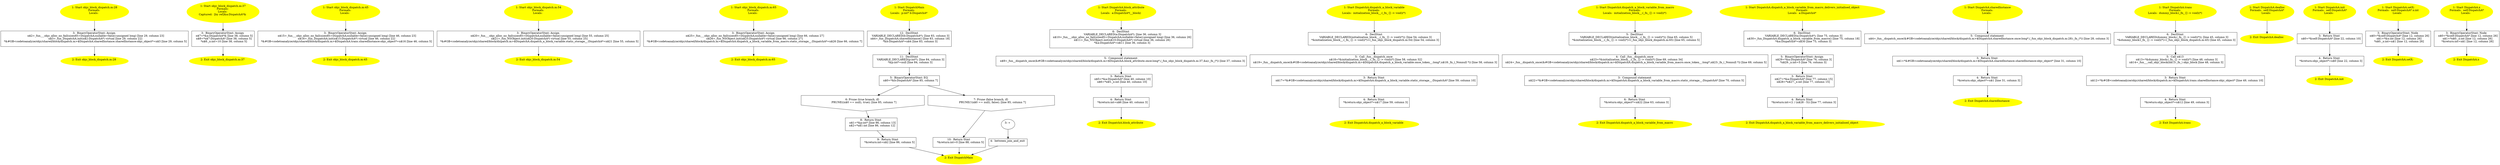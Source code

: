 /* @generated */
digraph cfg {
"objc_block_dispatch.m:28_58ff52a5.bbaf4e029de8036f_1" [label="1: Start objc_block_dispatch.m:28\nFormals: \nLocals:  \n  " color=yellow style=filled]
	

	 "objc_block_dispatch.m:28_58ff52a5.bbaf4e029de8036f_1" -> "objc_block_dispatch.m:28_58ff52a5.bbaf4e029de8036f_3" ;
"objc_block_dispatch.m:28_58ff52a5.bbaf4e029de8036f_2" [label="2: Exit objc_block_dispatch.m:28 \n  " color=yellow style=filled]
	

"objc_block_dispatch.m:28_58ff52a5.bbaf4e029de8036f_3" [label="3:  BinaryOperatorStmt: Assign \n   n$2=_fun___objc_alloc_no_fail(sizeof(t=DispatchA;nullable=false):unsigned long) [line 29, column 23]\n  n$3=_fun_DispatchA.init(n$2:DispatchA*) virtual [line 29, column 22]\n  *&#GB<codetoanalyze/objc/shared/block/dispatch.m>$DispatchA.sharedInstance.sharedInstance:objc_object*=n$3 [line 29, column 5]\n " shape="box"]
	

	 "objc_block_dispatch.m:28_58ff52a5.bbaf4e029de8036f_3" -> "objc_block_dispatch.m:28_58ff52a5.bbaf4e029de8036f_2" ;
"objc_block_dispatch.m:37_c20d5f1e.e69a575c4ee711be_1" [label="1: Start objc_block_dispatch.m:37\nFormals: \nLocals: \nCaptured:  [by ref]&a:DispatchA*& \n  " color=yellow style=filled]
	

	 "objc_block_dispatch.m:37_c20d5f1e.e69a575c4ee711be_1" -> "objc_block_dispatch.m:37_c20d5f1e.e69a575c4ee711be_3" ;
"objc_block_dispatch.m:37_c20d5f1e.e69a575c4ee711be_2" [label="2: Exit objc_block_dispatch.m:37 \n  " color=yellow style=filled]
	

"objc_block_dispatch.m:37_c20d5f1e.e69a575c4ee711be_3" [label="3:  BinaryOperatorStmt: Assign \n   n$7=*&a:DispatchA*& [line 38, column 5]\n  n$8=*n$7:DispatchA* [line 38, column 5]\n  *n$8._x:int=10 [line 38, column 5]\n " shape="box"]
	

	 "objc_block_dispatch.m:37_c20d5f1e.e69a575c4ee711be_3" -> "objc_block_dispatch.m:37_c20d5f1e.e69a575c4ee711be_2" ;
"objc_block_dispatch.m:45_b377bad6.588812615dee9309_1" [label="1: Start objc_block_dispatch.m:45\nFormals: \nLocals:  \n  " color=yellow style=filled]
	

	 "objc_block_dispatch.m:45_b377bad6.588812615dee9309_1" -> "objc_block_dispatch.m:45_b377bad6.588812615dee9309_3" ;
"objc_block_dispatch.m:45_b377bad6.588812615dee9309_2" [label="2: Exit objc_block_dispatch.m:45 \n  " color=yellow style=filled]
	

"objc_block_dispatch.m:45_b377bad6.588812615dee9309_3" [label="3:  BinaryOperatorStmt: Assign \n   n$15=_fun___objc_alloc_no_fail(sizeof(t=DispatchA;nullable=false):unsigned long) [line 46, column 23]\n  n$16=_fun_DispatchA.init(n$15:DispatchA*) virtual [line 46, column 22]\n  *&#GB<codetoanalyze/objc/shared/block/dispatch.m>$DispatchA.trans.sharedInstance:objc_object*=n$16 [line 46, column 5]\n " shape="box"]
	

	 "objc_block_dispatch.m:45_b377bad6.588812615dee9309_3" -> "objc_block_dispatch.m:45_b377bad6.588812615dee9309_2" ;
"objc_block_dispatch.m:54_72e41039.7fe3f056f274ff6d_1" [label="1: Start objc_block_dispatch.m:54\nFormals: \nLocals:  \n  " color=yellow style=filled]
	

	 "objc_block_dispatch.m:54_72e41039.7fe3f056f274ff6d_1" -> "objc_block_dispatch.m:54_72e41039.7fe3f056f274ff6d_3" ;
"objc_block_dispatch.m:54_72e41039.7fe3f056f274ff6d_2" [label="2: Exit objc_block_dispatch.m:54 \n  " color=yellow style=filled]
	

"objc_block_dispatch.m:54_72e41039.7fe3f056f274ff6d_3" [label="3:  BinaryOperatorStmt: Assign \n   n$20=_fun___objc_alloc_no_fail(sizeof(t=DispatchA;nullable=false):unsigned long) [line 55, column 25]\n  n$21=_fun_NSObject.init(n$20:DispatchA*) virtual [line 55, column 25]\n  *&#GB<codetoanalyze/objc/shared/block/dispatch.m>$DispatchA.dispatch_a_block_variable.static_storage__:DispatchA*=n$21 [line 55, column 5]\n " shape="box"]
	

	 "objc_block_dispatch.m:54_72e41039.7fe3f056f274ff6d_3" -> "objc_block_dispatch.m:54_72e41039.7fe3f056f274ff6d_2" ;
"objc_block_dispatch.m:65_0d5e70bc.2a521e806a9babde_1" [label="1: Start objc_block_dispatch.m:65\nFormals: \nLocals:  \n  " color=yellow style=filled]
	

	 "objc_block_dispatch.m:65_0d5e70bc.2a521e806a9babde_1" -> "objc_block_dispatch.m:65_0d5e70bc.2a521e806a9babde_3" ;
"objc_block_dispatch.m:65_0d5e70bc.2a521e806a9babde_2" [label="2: Exit objc_block_dispatch.m:65 \n  " color=yellow style=filled]
	

"objc_block_dispatch.m:65_0d5e70bc.2a521e806a9babde_3" [label="3:  BinaryOperatorStmt: Assign \n   n$25=_fun___objc_alloc_no_fail(sizeof(t=DispatchA;nullable=false):unsigned long) [line 66, column 27]\n  n$26=_fun_NSObject.init(n$25:DispatchA*) virtual [line 66, column 27]\n  *&#GB<codetoanalyze/objc/shared/block/dispatch.m>$DispatchA.dispatch_a_block_variable_from_macro.static_storage__:DispatchA*=n$26 [line 66, column 7]\n " shape="box"]
	

	 "objc_block_dispatch.m:65_0d5e70bc.2a521e806a9babde_3" -> "objc_block_dispatch.m:65_0d5e70bc.2a521e806a9babde_2" ;
"DispatchMain.f6461dbdaeaf9a11_1" [label="1: Start DispatchMain\nFormals: \nLocals:  p:int* b:DispatchA* \n  " color=yellow style=filled]
	

	 "DispatchMain.f6461dbdaeaf9a11_1" -> "DispatchMain.f6461dbdaeaf9a11_12" ;
"DispatchMain.f6461dbdaeaf9a11_2" [label="2: Exit DispatchMain \n  " color=yellow style=filled]
	

"DispatchMain.f6461dbdaeaf9a11_3" [label="3: + \n  " ]
	

	 "DispatchMain.f6461dbdaeaf9a11_3" -> "DispatchMain.f6461dbdaeaf9a11_4" ;
"DispatchMain.f6461dbdaeaf9a11_4" [label="4:  between_join_and_exit \n  " shape="box"]
	

	 "DispatchMain.f6461dbdaeaf9a11_4" -> "DispatchMain.f6461dbdaeaf9a11_2" ;
"DispatchMain.f6461dbdaeaf9a11_5" [label="5:  BinaryOperatorStmt: EQ \n   n$0=*&b:DispatchA* [line 85, column 7]\n " shape="box"]
	

	 "DispatchMain.f6461dbdaeaf9a11_5" -> "DispatchMain.f6461dbdaeaf9a11_6" ;
	 "DispatchMain.f6461dbdaeaf9a11_5" -> "DispatchMain.f6461dbdaeaf9a11_7" ;
"DispatchMain.f6461dbdaeaf9a11_6" [label="6: Prune (true branch, if) \n   PRUNE((n$0 == null), true); [line 85, column 7]\n " shape="invhouse"]
	

	 "DispatchMain.f6461dbdaeaf9a11_6" -> "DispatchMain.f6461dbdaeaf9a11_8" ;
"DispatchMain.f6461dbdaeaf9a11_7" [label="7: Prune (false branch, if) \n   PRUNE(!(n$0 == null), false); [line 85, column 7]\n " shape="invhouse"]
	

	 "DispatchMain.f6461dbdaeaf9a11_7" -> "DispatchMain.f6461dbdaeaf9a11_10" ;
"DispatchMain.f6461dbdaeaf9a11_8" [label="8:  Return Stmt \n   n$1=*&p:int* [line 86, column 13]\n  n$2=*n$1:int [line 86, column 12]\n " shape="box"]
	

	 "DispatchMain.f6461dbdaeaf9a11_8" -> "DispatchMain.f6461dbdaeaf9a11_9" ;
"DispatchMain.f6461dbdaeaf9a11_9" [label="9:  Return Stmt \n   *&return:int=n$2 [line 86, column 5]\n " shape="box"]
	

	 "DispatchMain.f6461dbdaeaf9a11_9" -> "DispatchMain.f6461dbdaeaf9a11_2" ;
"DispatchMain.f6461dbdaeaf9a11_10" [label="10:  Return Stmt \n   *&return:int=0 [line 88, column 5]\n " shape="box"]
	

	 "DispatchMain.f6461dbdaeaf9a11_10" -> "DispatchMain.f6461dbdaeaf9a11_2" ;
"DispatchMain.f6461dbdaeaf9a11_11" [label="11:  DeclStmt \n   VARIABLE_DECLARED(p:int*); [line 84, column 3]\n  *&p:int*=null [line 84, column 3]\n " shape="box"]
	

	 "DispatchMain.f6461dbdaeaf9a11_11" -> "DispatchMain.f6461dbdaeaf9a11_5" ;
"DispatchMain.f6461dbdaeaf9a11_12" [label="12:  DeclStmt \n   VARIABLE_DECLARED(b:DispatchA*); [line 83, column 3]\n  n$4=_fun_DispatchA.sharedInstance() [line 83, column 18]\n  *&b:DispatchA*=n$4 [line 83, column 3]\n " shape="box"]
	

	 "DispatchMain.f6461dbdaeaf9a11_12" -> "DispatchMain.f6461dbdaeaf9a11_11" ;
"block_attribute#DispatchA#[class].73d115a412667b49_1" [label="1: Start DispatchA.block_attribute\nFormals: \nLocals:  a:DispatchA*(__block) \n  " color=yellow style=filled]
	

	 "block_attribute#DispatchA#[class].73d115a412667b49_1" -> "block_attribute#DispatchA#[class].73d115a412667b49_6" ;
"block_attribute#DispatchA#[class].73d115a412667b49_2" [label="2: Exit DispatchA.block_attribute \n  " color=yellow style=filled]
	

"block_attribute#DispatchA#[class].73d115a412667b49_3" [label="3:  Return Stmt \n   n$5=*&a:DispatchA* [line 40, column 10]\n  n$6=*n$5._x:int [line 40, column 10]\n " shape="box"]
	

	 "block_attribute#DispatchA#[class].73d115a412667b49_3" -> "block_attribute#DispatchA#[class].73d115a412667b49_4" ;
"block_attribute#DispatchA#[class].73d115a412667b49_4" [label="4:  Return Stmt \n   *&return:int=n$6 [line 40, column 3]\n " shape="box"]
	

	 "block_attribute#DispatchA#[class].73d115a412667b49_4" -> "block_attribute#DispatchA#[class].73d115a412667b49_2" ;
"block_attribute#DispatchA#[class].73d115a412667b49_5" [label="5:  Compound statement \n   n$9=_fun__dispatch_once(&#GB<codetoanalyze/objc/shared/block/dispatch.m>$DispatchA.block_attribute.once:long*,(_fun_objc_block_dispatch.m:37,&a):_fn_(*)) [line 37, column 3]\n " shape="box"]
	

	 "block_attribute#DispatchA#[class].73d115a412667b49_5" -> "block_attribute#DispatchA#[class].73d115a412667b49_3" ;
"block_attribute#DispatchA#[class].73d115a412667b49_6" [label="6:  DeclStmt \n   VARIABLE_DECLARED(a:DispatchA*); [line 36, column 3]\n  n$10=_fun___objc_alloc_no_fail(sizeof(t=DispatchA;nullable=false):unsigned long) [line 36, column 26]\n  n$11=_fun_NSObject.init(n$10:DispatchA*) virtual [line 36, column 26]\n  *&a:DispatchA*=n$11 [line 36, column 3]\n " shape="box"]
	

	 "block_attribute#DispatchA#[class].73d115a412667b49_6" -> "block_attribute#DispatchA#[class].73d115a412667b49_5" ;
"dispatch_a_block_variable#Dispatc.0bd7f33b7fd4c748_1" [label="1: Start DispatchA.dispatch_a_block_variable\nFormals: \nLocals:  initialization_block__:(_fn_ [] -> void)(*) \n  " color=yellow style=filled]
	

	 "dispatch_a_block_variable#Dispatc.0bd7f33b7fd4c748_1" -> "dispatch_a_block_variable#Dispatc.0bd7f33b7fd4c748_6" ;
"dispatch_a_block_variable#Dispatc.0bd7f33b7fd4c748_2" [label="2: Exit DispatchA.dispatch_a_block_variable \n  " color=yellow style=filled]
	

"dispatch_a_block_variable#Dispatc.0bd7f33b7fd4c748_3" [label="3:  Return Stmt \n   n$17=*&#GB<codetoanalyze/objc/shared/block/dispatch.m>$DispatchA.dispatch_a_block_variable.static_storage__:DispatchA* [line 59, column 10]\n " shape="box"]
	

	 "dispatch_a_block_variable#Dispatc.0bd7f33b7fd4c748_3" -> "dispatch_a_block_variable#Dispatc.0bd7f33b7fd4c748_4" ;
"dispatch_a_block_variable#Dispatc.0bd7f33b7fd4c748_4" [label="4:  Return Stmt \n   *&return:objc_object*=n$17 [line 59, column 3]\n " shape="box"]
	

	 "dispatch_a_block_variable#Dispatc.0bd7f33b7fd4c748_4" -> "dispatch_a_block_variable#Dispatc.0bd7f33b7fd4c748_2" ;
"dispatch_a_block_variable#Dispatc.0bd7f33b7fd4c748_5" [label="5:  Call _fun__dispatch_once \n   n$18=*&initialization_block__:(_fn_ [] -> void)(*) [line 58, column 32]\n  n$19=_fun__dispatch_once(&#GB<codetoanalyze/objc/shared/block/dispatch.m>$DispatchA.dispatch_a_block_variable.once_token__:long*,n$18:_fn_(_Nonnull *)) [line 58, column 3]\n " shape="box"]
	

	 "dispatch_a_block_variable#Dispatc.0bd7f33b7fd4c748_5" -> "dispatch_a_block_variable#Dispatc.0bd7f33b7fd4c748_3" ;
"dispatch_a_block_variable#Dispatc.0bd7f33b7fd4c748_6" [label="6:  DeclStmt \n   VARIABLE_DECLARED(initialization_block__:(_fn_ [] -> void)(*)); [line 54, column 3]\n  *&initialization_block__:(_fn_ [] -> void)(*)=(_fun_objc_block_dispatch.m:54) [line 54, column 3]\n " shape="box"]
	

	 "dispatch_a_block_variable#Dispatc.0bd7f33b7fd4c748_6" -> "dispatch_a_block_variable#Dispatc.0bd7f33b7fd4c748_5" ;
"dispatch_a_block_variable_from_ma.f07f006a3c1fec35_1" [label="1: Start DispatchA.dispatch_a_block_variable_from_macro\nFormals: \nLocals:  initialization_block__:(_fn_ [] -> void)(*) \n  " color=yellow style=filled]
	

	 "dispatch_a_block_variable_from_ma.f07f006a3c1fec35_1" -> "dispatch_a_block_variable_from_ma.f07f006a3c1fec35_5" ;
"dispatch_a_block_variable_from_ma.f07f006a3c1fec35_2" [label="2: Exit DispatchA.dispatch_a_block_variable_from_macro \n  " color=yellow style=filled]
	

"dispatch_a_block_variable_from_ma.f07f006a3c1fec35_3" [label="3:  Compound statement \n   n$22=*&#GB<codetoanalyze/objc/shared/block/dispatch.m>$DispatchA.dispatch_a_block_variable_from_macro.static_storage__:DispatchA* [line 70, column 5]\n " shape="box"]
	

	 "dispatch_a_block_variable_from_ma.f07f006a3c1fec35_3" -> "dispatch_a_block_variable_from_ma.f07f006a3c1fec35_6" ;
"dispatch_a_block_variable_from_ma.f07f006a3c1fec35_4" [label="4:  Call _fun__dispatch_once \n   n$23=*&initialization_block__:(_fn_ [] -> void)(*) [line 69, column 34]\n  n$24=_fun__dispatch_once(&#GB<codetoanalyze/objc/shared/block/dispatch.m>$DispatchA.dispatch_a_block_variable_from_macro.once_token__:long*,n$23:_fn_(_Nonnull *)) [line 69, column 5]\n " shape="box"]
	

	 "dispatch_a_block_variable_from_ma.f07f006a3c1fec35_4" -> "dispatch_a_block_variable_from_ma.f07f006a3c1fec35_3" ;
"dispatch_a_block_variable_from_ma.f07f006a3c1fec35_5" [label="5:  DeclStmt \n   VARIABLE_DECLARED(initialization_block__:(_fn_ [] -> void)(*)); [line 65, column 5]\n  *&initialization_block__:(_fn_ [] -> void)(*)=(_fun_objc_block_dispatch.m:65) [line 65, column 5]\n " shape="box"]
	

	 "dispatch_a_block_variable_from_ma.f07f006a3c1fec35_5" -> "dispatch_a_block_variable_from_ma.f07f006a3c1fec35_4" ;
"dispatch_a_block_variable_from_ma.f07f006a3c1fec35_6" [label="6:  Return Stmt \n   *&return:objc_object*=n$22 [line 63, column 3]\n " shape="box"]
	

	 "dispatch_a_block_variable_from_ma.f07f006a3c1fec35_6" -> "dispatch_a_block_variable_from_ma.f07f006a3c1fec35_2" ;
"dispatch_a_block_variable_from_ma.c96fae9db5188a4e_1" [label="1: Start DispatchA.dispatch_a_block_variable_from_macro_delivers_initialised_object\nFormals: \nLocals:  a:DispatchA* \n  " color=yellow style=filled]
	

	 "dispatch_a_block_variable_from_ma.c96fae9db5188a4e_1" -> "dispatch_a_block_variable_from_ma.c96fae9db5188a4e_6" ;
"dispatch_a_block_variable_from_ma.c96fae9db5188a4e_2" [label="2: Exit DispatchA.dispatch_a_block_variable_from_macro_delivers_initialised_object \n  " color=yellow style=filled]
	

"dispatch_a_block_variable_from_ma.c96fae9db5188a4e_3" [label="3:  Return Stmt \n   n$27=*&a:DispatchA* [line 77, column 15]\n  n$28=*n$27._x:int [line 77, column 15]\n " shape="box"]
	

	 "dispatch_a_block_variable_from_ma.c96fae9db5188a4e_3" -> "dispatch_a_block_variable_from_ma.c96fae9db5188a4e_4" ;
"dispatch_a_block_variable_from_ma.c96fae9db5188a4e_4" [label="4:  Return Stmt \n   *&return:int=(1 / (n$28 - 5)) [line 77, column 3]\n " shape="box"]
	

	 "dispatch_a_block_variable_from_ma.c96fae9db5188a4e_4" -> "dispatch_a_block_variable_from_ma.c96fae9db5188a4e_2" ;
"dispatch_a_block_variable_from_ma.c96fae9db5188a4e_5" [label="5:  BinaryOperatorStmt: Assign \n   n$29=*&a:DispatchA* [line 76, column 3]\n  *n$29._x:int=5 [line 76, column 3]\n " shape="box"]
	

	 "dispatch_a_block_variable_from_ma.c96fae9db5188a4e_5" -> "dispatch_a_block_variable_from_ma.c96fae9db5188a4e_3" ;
"dispatch_a_block_variable_from_ma.c96fae9db5188a4e_6" [label="6:  DeclStmt \n   VARIABLE_DECLARED(a:DispatchA*); [line 75, column 3]\n  n$30=_fun_DispatchA.dispatch_a_block_variable_from_macro() [line 75, column 18]\n  *&a:DispatchA*=n$30 [line 75, column 3]\n " shape="box"]
	

	 "dispatch_a_block_variable_from_ma.c96fae9db5188a4e_6" -> "dispatch_a_block_variable_from_ma.c96fae9db5188a4e_5" ;
"sharedInstance#DispatchA#[class].0794e883a288d834_1" [label="1: Start DispatchA.sharedInstance\nFormals: \nLocals:  \n  " color=yellow style=filled]
	

	 "sharedInstance#DispatchA#[class].0794e883a288d834_1" -> "sharedInstance#DispatchA#[class].0794e883a288d834_5" ;
"sharedInstance#DispatchA#[class].0794e883a288d834_2" [label="2: Exit DispatchA.sharedInstance \n  " color=yellow style=filled]
	

"sharedInstance#DispatchA#[class].0794e883a288d834_3" [label="3:  Return Stmt \n   n$1=*&#GB<codetoanalyze/objc/shared/block/dispatch.m>$DispatchA.sharedInstance.sharedInstance:objc_object* [line 31, column 10]\n " shape="box"]
	

	 "sharedInstance#DispatchA#[class].0794e883a288d834_3" -> "sharedInstance#DispatchA#[class].0794e883a288d834_4" ;
"sharedInstance#DispatchA#[class].0794e883a288d834_4" [label="4:  Return Stmt \n   *&return:objc_object*=n$1 [line 31, column 3]\n " shape="box"]
	

	 "sharedInstance#DispatchA#[class].0794e883a288d834_4" -> "sharedInstance#DispatchA#[class].0794e883a288d834_2" ;
"sharedInstance#DispatchA#[class].0794e883a288d834_5" [label="5:  Compound statement \n   n$4=_fun__dispatch_once(&#GB<codetoanalyze/objc/shared/block/dispatch.m>$DispatchA.sharedInstance.once:long*,(_fun_objc_block_dispatch.m:28):_fn_(*)) [line 28, column 3]\n " shape="box"]
	

	 "sharedInstance#DispatchA#[class].0794e883a288d834_5" -> "sharedInstance#DispatchA#[class].0794e883a288d834_3" ;
"trans#DispatchA#[class].c52c322010b9e8d8_1" [label="1: Start DispatchA.trans\nFormals: \nLocals:  dummy_block:(_fn_ [] -> void)(*) \n  " color=yellow style=filled]
	

	 "trans#DispatchA#[class].c52c322010b9e8d8_1" -> "trans#DispatchA#[class].c52c322010b9e8d8_6" ;
"trans#DispatchA#[class].c52c322010b9e8d8_2" [label="2: Exit DispatchA.trans \n  " color=yellow style=filled]
	

"trans#DispatchA#[class].c52c322010b9e8d8_3" [label="3:  Return Stmt \n   n$12=*&#GB<codetoanalyze/objc/shared/block/dispatch.m>$DispatchA.trans.sharedInstance:objc_object* [line 49, column 10]\n " shape="box"]
	

	 "trans#DispatchA#[class].c52c322010b9e8d8_3" -> "trans#DispatchA#[class].c52c322010b9e8d8_4" ;
"trans#DispatchA#[class].c52c322010b9e8d8_4" [label="4:  Return Stmt \n   *&return:objc_object*=n$12 [line 49, column 3]\n " shape="box"]
	

	 "trans#DispatchA#[class].c52c322010b9e8d8_4" -> "trans#DispatchA#[class].c52c322010b9e8d8_2" ;
"trans#DispatchA#[class].c52c322010b9e8d8_5" [label="5:  Call n$13 \n   n$13=*&dummy_block:(_fn_ [] -> void)(*) [line 48, column 3]\n  n$14=_fun___call_objc_block(n$13:_fn_) objc_block [line 48, column 3]\n " shape="box"]
	

	 "trans#DispatchA#[class].c52c322010b9e8d8_5" -> "trans#DispatchA#[class].c52c322010b9e8d8_3" ;
"trans#DispatchA#[class].c52c322010b9e8d8_6" [label="6:  DeclStmt \n   VARIABLE_DECLARED(dummy_block:(_fn_ [] -> void)(*)); [line 45, column 3]\n  *&dummy_block:(_fn_ [] -> void)(*)=(_fun_objc_block_dispatch.m:45) [line 45, column 3]\n " shape="box"]
	

	 "trans#DispatchA#[class].c52c322010b9e8d8_6" -> "trans#DispatchA#[class].c52c322010b9e8d8_5" ;
"dealloc#DispatchA#[instance].708db887ebf0bc31_1" [label="1: Start DispatchA.dealloc\nFormals:  self:DispatchA*\nLocals:  \n  " color=yellow style=filled]
	

	 "dealloc#DispatchA#[instance].708db887ebf0bc31_1" -> "dealloc#DispatchA#[instance].708db887ebf0bc31_2" ;
"dealloc#DispatchA#[instance].708db887ebf0bc31_2" [label="2: Exit DispatchA.dealloc \n  " color=yellow style=filled]
	

"init#DispatchA#[instance].b4cccba7a4dc88f9_1" [label="1: Start DispatchA.init\nFormals:  self:DispatchA*\nLocals:  \n  " color=yellow style=filled]
	

	 "init#DispatchA#[instance].b4cccba7a4dc88f9_1" -> "init#DispatchA#[instance].b4cccba7a4dc88f9_3" ;
"init#DispatchA#[instance].b4cccba7a4dc88f9_2" [label="2: Exit DispatchA.init \n  " color=yellow style=filled]
	

"init#DispatchA#[instance].b4cccba7a4dc88f9_3" [label="3:  Return Stmt \n   n$0=*&self:DispatchA* [line 22, column 10]\n " shape="box"]
	

	 "init#DispatchA#[instance].b4cccba7a4dc88f9_3" -> "init#DispatchA#[instance].b4cccba7a4dc88f9_4" ;
"init#DispatchA#[instance].b4cccba7a4dc88f9_4" [label="4:  Return Stmt \n   *&return:objc_object*=n$0 [line 22, column 3]\n " shape="box"]
	

	 "init#DispatchA#[instance].b4cccba7a4dc88f9_4" -> "init#DispatchA#[instance].b4cccba7a4dc88f9_2" ;
"setX:#DispatchA#[instance].c6ff0a2f154b7ab4_1" [label="1: Start DispatchA.setX:\nFormals:  self:DispatchA* x:int\nLocals:  \n  " color=yellow style=filled]
	

	 "setX:#DispatchA#[instance].c6ff0a2f154b7ab4_1" -> "setX:#DispatchA#[instance].c6ff0a2f154b7ab4_3" ;
"setX:#DispatchA#[instance].c6ff0a2f154b7ab4_2" [label="2: Exit DispatchA.setX: \n  " color=yellow style=filled]
	

"setX:#DispatchA#[instance].c6ff0a2f154b7ab4_3" [label="3:  BinaryOperatorStmt: Node \n   n$0=*&self:DispatchA* [line 12, column 26]\n  n$1=*&x:int [line 12, column 26]\n  *n$0._x:int=n$1 [line 12, column 26]\n " shape="box"]
	

	 "setX:#DispatchA#[instance].c6ff0a2f154b7ab4_3" -> "setX:#DispatchA#[instance].c6ff0a2f154b7ab4_2" ;
"x#DispatchA#[instance].73665ea68404c34a_1" [label="1: Start DispatchA.x\nFormals:  self:DispatchA*\nLocals:  \n  " color=yellow style=filled]
	

	 "x#DispatchA#[instance].73665ea68404c34a_1" -> "x#DispatchA#[instance].73665ea68404c34a_3" ;
"x#DispatchA#[instance].73665ea68404c34a_2" [label="2: Exit DispatchA.x \n  " color=yellow style=filled]
	

"x#DispatchA#[instance].73665ea68404c34a_3" [label="3:  BinaryOperatorStmt: Node \n   n$0=*&self:DispatchA* [line 12, column 26]\n  n$1=*n$0._x:int [line 12, column 26]\n  *&return:int=n$1 [line 12, column 26]\n " shape="box"]
	

	 "x#DispatchA#[instance].73665ea68404c34a_3" -> "x#DispatchA#[instance].73665ea68404c34a_2" ;
}
